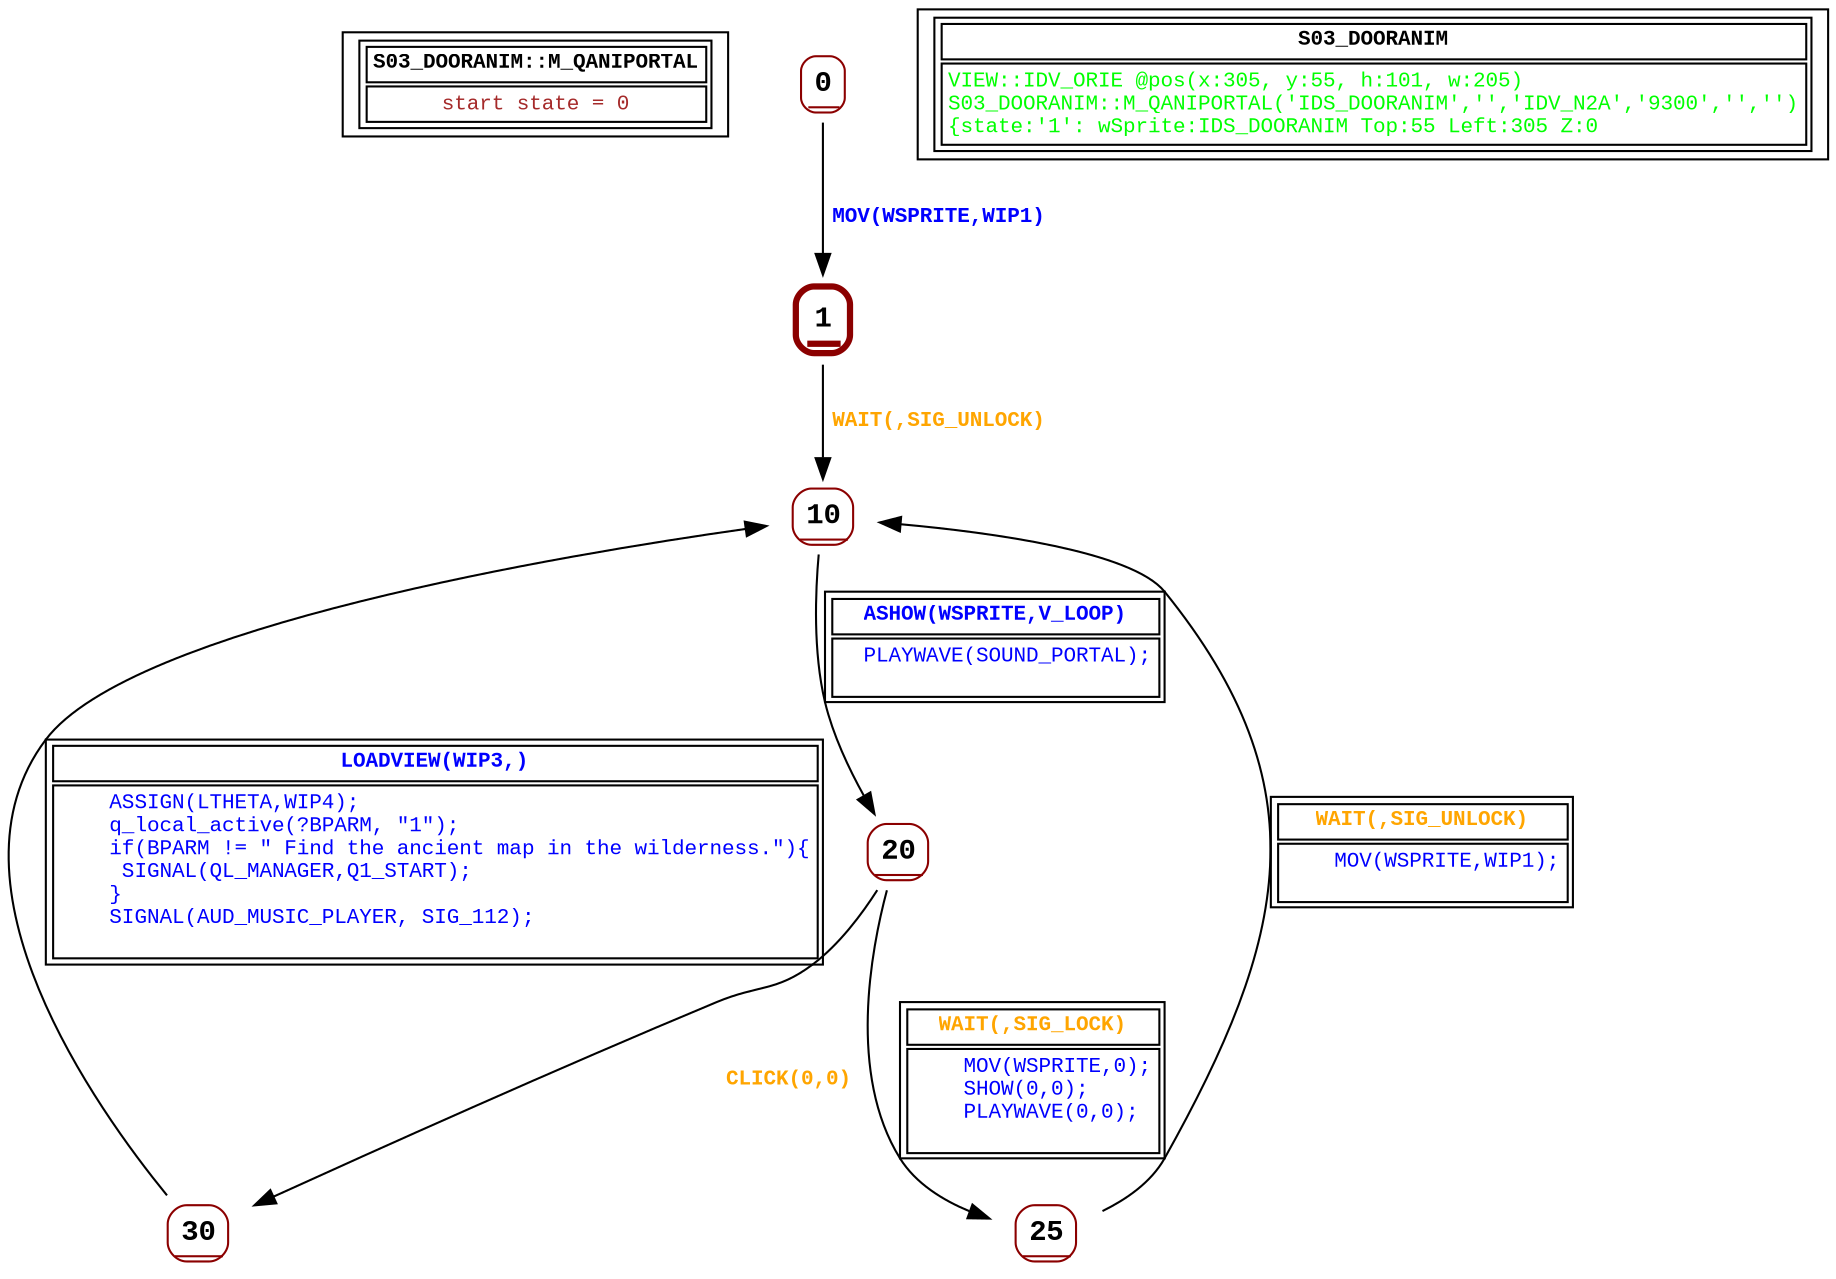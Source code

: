 digraph Automaton {
 fontname="Courier New"
	node [shape=oval, fontname="Courier New"];
	filename[shape = record, fontsize=10, label=< <table border="1"><tr><td><b>S03_DOORANIM::M_QANIPORTAL<br align="left"/></b></td></tr>
<tr><td><font point-size="10" color ="brown">start state = 0<br align="left"/></font></td></tr></table>>
];
	0[shape = none, fontsize=14, label=< <table border="1" color="darkred" style="rounded"><tr><td sides="b"><b>0<br align="left"/></b></td></tr>
</table>>];
"0" -> "1" [fontcolor=blue,fontsize=10,fontname="Courier New", label=< <table border="0"><tr><td><b>MOV(WSPRITE,WIP1)<br align="left"/></b></td></tr>
</table>>
];
	1[shape = none, fontsize=14, label=< <table border="3" color="darkred" style="rounded"><tr><td sides="b"><b>1<br align="left"/></b></td></tr>
</table>>];
"1" -> "10" [fontcolor=orange,fontsize=10,fontname="Courier New", label=< <table border="0"><tr><td><b>WAIT(,SIG_UNLOCK)<br align="left"/></b></td></tr>
</table>>
];
	10[shape = none, fontsize=14, label=< <table border="1" color="darkred" style="rounded"><tr><td sides="b"><b>10<br align="left"/></b></td></tr>
</table>>];
"10" -> "20" [fontcolor=blue,fontsize=10,fontname="Courier New", label=< <table border="1"><tr><td><b>ASHOW(WSPRITE,V_LOOP)<br align="left"/></b></td></tr>
<tr><td><font point-size="10" color ="blue">  PLAYWAVE(SOUND_PORTAL);<br align="left"/> <br align="left"/></font></td></tr></table>>
];
	20[shape = none, fontsize=14, label=< <table border="1" color="darkred" style="rounded"><tr><td sides="b"><b>20<br align="left"/></b></td></tr>
</table>>];
"20" -> "30" [fontcolor=orange,fontsize=10,fontname="Courier New", label=< <table border="0"><tr><td><b>CLICK(0,0)<br align="left"/></b></td></tr>
</table>>
];
"20" -> "25" [fontcolor=orange,fontsize=10,fontname="Courier New", label=< <table border="1"><tr><td><b>WAIT(,SIG_LOCK)<br align="left"/></b></td></tr>
<tr><td><font point-size="10" color ="blue">    MOV(WSPRITE,0);<br align="left"/>    SHOW(0,0);<br align="left"/>    PLAYWAVE(0,0);<br align="left"/> <br align="left"/></font></td></tr></table>>
];
	25[shape = none, fontsize=14, label=< <table border="1" color="darkred" style="rounded"><tr><td sides="b"><b>25<br align="left"/></b></td></tr>
</table>>];
"25" -> "10" [fontcolor=orange,fontsize=10,fontname="Courier New", label=< <table border="1"><tr><td><b>WAIT(,SIG_UNLOCK)<br align="left"/></b></td></tr>
<tr><td><font point-size="10" color ="blue">    MOV(WSPRITE,WIP1);<br align="left"/> <br align="left"/></font></td></tr></table>>
];
	30[shape = none, fontsize=14, label=< <table border="1" color="darkred" style="rounded"><tr><td sides="b"><b>30<br align="left"/></b></td></tr>
</table>>];
"30" -> "10" [fontcolor=blue,fontsize=10,fontname="Courier New", label=< <table border="1"><tr><td><b>LOADVIEW(WIP3,)<br align="left"/></b></td></tr>
<tr><td><font point-size="10" color ="blue">    ASSIGN(LTHETA,WIP4);<br align="left"/>    q_local_active(?BPARM, &quot;1&quot;);<br align="left"/>    if(BPARM != &quot; Find the ancient map in the wilderness.&quot;)&#123;<br align="left"/>     SIGNAL(QL_MANAGER,Q1_START);<br align="left"/>    &#125;<br align="left"/>    SIGNAL(AUD_MUSIC_PLAYER, SIG_112);<br align="left"/> <br align="left"/></font></td></tr></table>>
];
	status[shape = record, fontsize=10, label=< <table border="1"><tr><td><b>S03_DOORANIM<br align="left"/></b></td></tr>
<tr><td><font point-size="10" color ="green">VIEW::IDV_ORIE @pos(x:305, y:55, h:101, w:205)<br align="left"/>S03_DOORANIM::M_QANIPORTAL(&apos;IDS_DOORANIM&apos;,&apos;&apos;,&apos;IDV_N2A&apos;,&apos;9300&apos;,&apos;&apos;,&apos;&apos;)<br align="left"/>			&#123;state:&apos;1&apos;: wSprite:IDS_DOORANIM Top:55 Left:305 Z:0<br align="left"/></font></td></tr></table>>
];
}
